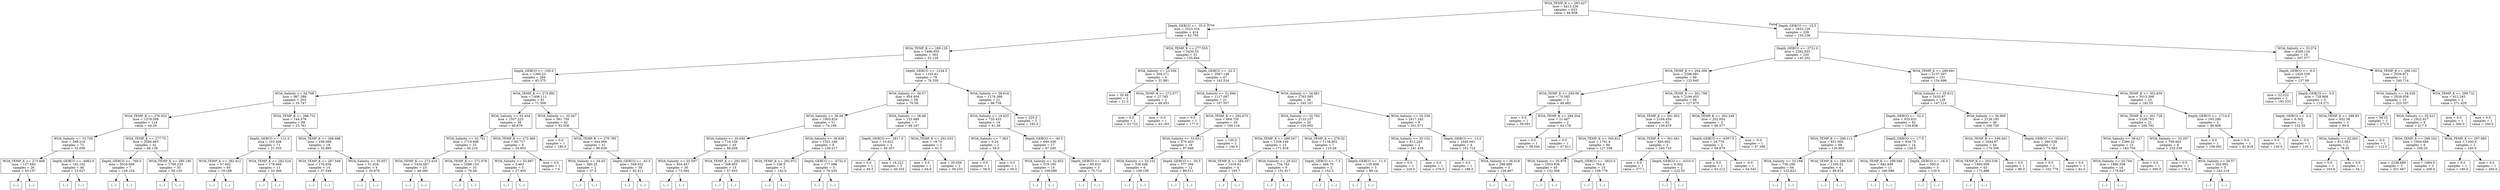 digraph Tree {
node [shape=box] ;
0 [label="WOA_TEMP_K <= 293.427\nmse = 4415.236\nsamples = 653\nvalue = 94.958"] ;
1 [label="Depth_GEBCO <= -35.0\nmse = 2523.334\nsamples = 414\nvalue = 62.795"] ;
0 -> 1 [labeldistance=2.5, labelangle=45, headlabel="True"] ;
2 [label="WOA_TEMP_K <= 289.128\nmse = 1496.955\nsamples = 363\nvalue = 52.128"] ;
1 -> 2 ;
3 [label="Depth_GEBCO <= -100.0\nmse = 1360.23\nsamples = 284\nvalue = 45.375"] ;
2 -> 3 ;
4 [label="WOA_Salinity <= 34.768\nmse = 967.389\nsamples = 203\nvalue = 35.747"] ;
3 -> 4 ;
5 [label="WOA_TEMP_K <= 276.922\nmse = 1378.508\nsamples = 114\nvalue = 44.29"] ;
4 -> 5 ;
6 [label="WOA_Salinity <= 33.726\nmse = 288.216\nsamples = 72\nvalue = 32.056"] ;
5 -> 6 ;
7 [label="WOA_TEMP_K <= 273.466\nmse = 137.693\nsamples = 26\nvalue = 45.157"] ;
6 -> 7 ;
8 [label="(...)"] ;
7 -> 8 ;
35 [label="(...)"] ;
7 -> 35 ;
50 [label="Depth_GEBCO <= -4063.0\nmse = 192.152\nsamples = 46\nvalue = 23.027"] ;
6 -> 50 ;
51 [label="(...)"] ;
50 -> 51 ;
72 [label="(...)"] ;
50 -> 72 ;
139 [label="WOA_TEMP_K <= 277.75\nmse = 2580.865\nsamples = 42\nvalue = 66.138"] ;
5 -> 139 ;
140 [label="Depth_GEBCO <= -769.0\nmse = 5016.956\nsamples = 7\nvalue = 128.154"] ;
139 -> 140 ;
141 [label="(...)"] ;
140 -> 141 ;
148 [label="(...)"] ;
140 -> 148 ;
153 [label="WOA_TEMP_K <= 280.195\nmse = 1706.233\nsamples = 35\nvalue = 58.135"] ;
139 -> 153 ;
154 [label="(...)"] ;
153 -> 154 ;
175 [label="(...)"] ;
153 -> 175 ;
220 [label="WOA_TEMP_K <= 286.731\nmse = 144.578\nsamples = 89\nvalue = 23.761"] ;
4 -> 220 ;
221 [label="Depth_GEBCO <= -131.0\nmse = 102.408\nsamples = 71\nvalue = 21.353"] ;
220 -> 221 ;
222 [label="WOA_TEMP_K <= 282.412\nmse = 57.942\nsamples = 60\nvalue = 19.168"] ;
221 -> 222 ;
223 [label="(...)"] ;
222 -> 223 ;
232 [label="(...)"] ;
222 -> 232 ;
281 [label="WOA_TEMP_K <= 282.524\nmse = 176.669\nsamples = 11\nvalue = 33.306"] ;
221 -> 281 ;
282 [label="(...)"] ;
281 -> 282 ;
285 [label="(...)"] ;
281 -> 285 ;
300 [label="WOA_TEMP_K <= 288.688\nmse = 199.099\nsamples = 18\nvalue = 32.895"] ;
220 -> 300 ;
301 [label="WOA_TEMP_K <= 287.548\nmse = 176.656\nsamples = 14\nvalue = 37.549"] ;
300 -> 301 ;
302 [label="(...)"] ;
301 -> 302 ;
311 [label="(...)"] ;
301 -> 311 ;
320 [label="WOA_Salinity <= 35.657\nmse = 51.934\nsamples = 4\nvalue = 20.679"] ;
300 -> 320 ;
321 [label="(...)"] ;
320 -> 321 ;
324 [label="(...)"] ;
320 -> 324 ;
327 [label="WOA_TEMP_K <= 275.891\nmse = 1496.111\nsamples = 81\nvalue = 71.309"] ;
3 -> 327 ;
328 [label="WOA_Salinity <= 33.454\nmse = 1557.223\nsamples = 39\nvalue = 49.879"] ;
327 -> 328 ;
329 [label="WOA_Salinity <= 32.742\nmse = 1719.606\nsamples = 33\nvalue = 56.216"] ;
328 -> 329 ;
330 [label="WOA_TEMP_K <= 273.418\nmse = 1434.087\nsamples = 23\nvalue = 46.385"] ;
329 -> 330 ;
331 [label="(...)"] ;
330 -> 331 ;
334 [label="(...)"] ;
330 -> 334 ;
335 [label="WOA_TEMP_K <= 272.078\nmse = 1698.133\nsamples = 10\nvalue = 76.49"] ;
329 -> 335 ;
336 [label="(...)"] ;
335 -> 336 ;
339 [label="(...)"] ;
335 -> 339 ;
342 [label="WOA_TEMP_K <= 273.369\nmse = 60.717\nsamples = 6\nvalue = 24.005"] ;
328 -> 342 ;
343 [label="WOA_Salinity <= 33.667\nmse = 3.463\nsamples = 5\nvalue = 27.405"] ;
342 -> 343 ;
344 [label="(...)"] ;
343 -> 344 ;
347 [label="(...)"] ;
343 -> 347 ;
348 [label="mse = 0.0\nsamples = 1\nvalue = 7.0"] ;
342 -> 348 ;
349 [label="WOA_Salinity <= 33.347\nmse = 561.759\nsamples = 42\nvalue = 92.058"] ;
327 -> 349 ;
350 [label="mse = 0.0\nsamples = 1\nvalue = 180.0"] ;
349 -> 350 ;
351 [label="WOA_TEMP_K <= 279.795\nmse = 444.069\nsamples = 41\nvalue = 90.639"] ;
349 -> 351 ;
352 [label="WOA_Salinity <= 34.45\nmse = 380.25\nsamples = 2\nvalue = 37.5"] ;
351 -> 352 ;
353 [label="(...)"] ;
352 -> 353 ;
354 [label="(...)"] ;
352 -> 354 ;
355 [label="Depth_GEBCO <= -43.5\nmse = 348.932\nsamples = 39\nvalue = 92.411"] ;
351 -> 355 ;
356 [label="(...)"] ;
355 -> 356 ;
395 [label="(...)"] ;
355 -> 395 ;
406 [label="Depth_GEBCO <= -1234.5\nmse = 1163.61\nsamples = 79\nvalue = 78.339"] ;
2 -> 406 ;
407 [label="WOA_Salinity <= 38.07\nmse = 954.404\nsamples = 58\nvalue = 70.58"] ;
406 -> 407 ;
408 [label="WOA_Salinity <= 36.58\nmse = 1003.824\nsamples = 51\nvalue = 74.199"] ;
407 -> 408 ;
409 [label="WOA_Salinity <= 35.656\nmse = 716.159\nsamples = 45\nvalue = 68.458"] ;
408 -> 409 ;
410 [label="WOA_Salinity <= 35.597\nmse = 834.447\nsamples = 30\nvalue = 73.592"] ;
409 -> 410 ;
411 [label="(...)"] ;
410 -> 411 ;
460 [label="(...)"] ;
410 -> 460 ;
461 [label="WOA_TEMP_K <= 292.005\nmse = 308.855\nsamples = 15\nvalue = 57.933"] ;
409 -> 461 ;
462 [label="(...)"] ;
461 -> 462 ;
479 [label="(...)"] ;
461 -> 479 ;
490 [label="WOA_Salinity <= 36.639\nmse = 1331.246\nsamples = 6\nvalue = 109.217"] ;
408 -> 490 ;
491 [label="WOA_TEMP_K <= 292.972\nmse = 336.0\nsamples = 3\nvalue = 142.0"] ;
490 -> 491 ;
492 [label="(...)"] ;
491 -> 492 ;
495 [label="(...)"] ;
491 -> 495 ;
496 [label="Depth_GEBCO <= -4732.0\nmse = 177.096\nsamples = 3\nvalue = 76.435"] ;
490 -> 496 ;
497 [label="(...)"] ;
496 -> 497 ;
498 [label="(...)"] ;
496 -> 498 ;
501 [label="WOA_Salinity <= 38.48\nmse = 125.989\nsamples = 7\nvalue = 49.167"] ;
407 -> 501 ;
502 [label="Depth_GEBCO <= -2817.5\nmse = 15.622\nsamples = 4\nvalue = 40.357"] ;
501 -> 502 ;
503 [label="mse = 0.0\nsamples = 1\nvalue = 40.5"] ;
502 -> 503 ;
504 [label="mse = 18.222\nsamples = 3\nvalue = 40.333"] ;
502 -> 504 ;
505 [label="WOA_TEMP_K <= 292.033\nmse = 19.74\nsamples = 3\nvalue = 61.5"] ;
501 -> 505 ;
506 [label="mse = 0.0\nsamples = 1\nvalue = 64.9"] ;
505 -> 506 ;
507 [label="mse = 20.056\nsamples = 2\nvalue = 59.233"] ;
505 -> 507 ;
508 [label="WOA_Salinity <= 36.618\nmse = 1178.386\nsamples = 21\nvalue = 96.739"] ;
406 -> 508 ;
509 [label="WOA_Salinity <= 19.625\nmse = 735.433\nsamples = 19\nvalue = 91.39"] ;
508 -> 509 ;
510 [label="WOA_Salinity <= 7.363\nmse = 0.24\nsamples = 2\nvalue = 58.6"] ;
509 -> 510 ;
511 [label="mse = 0.0\nsamples = 1\nvalue = 58.0"] ;
510 -> 511 ;
512 [label="mse = 0.0\nsamples = 1\nvalue = 59.0"] ;
510 -> 512 ;
513 [label="Depth_GEBCO <= -40.5\nmse = 640.436\nsamples = 17\nvalue = 97.245"] ;
509 -> 513 ;
514 [label="WOA_Salinity <= 32.652\nmse = 519.195\nsamples = 14\nvalue = 106.089"] ;
513 -> 514 ;
515 [label="(...)"] ;
514 -> 515 ;
516 [label="(...)"] ;
514 -> 516 ;
537 [label="Depth_GEBCO <= -38.0\nmse = 65.633\nsamples = 3\nvalue = 70.714"] ;
513 -> 537 ;
538 [label="(...)"] ;
537 -> 538 ;
539 [label="(...)"] ;
537 -> 539 ;
542 [label="mse = 225.0\nsamples = 2\nvalue = 185.0"] ;
508 -> 542 ;
543 [label="WOA_TEMP_K <= 277.555\nmse = 3430.33\nsamples = 51\nvalue = 135.944"] ;
1 -> 543 ;
544 [label="WOA_Salinity <= 23.056\nmse = 204.271\nsamples = 4\nvalue = 31.981"] ;
543 -> 544 ;
545 [label="mse = 20.48\nsamples = 2\nvalue = 21.0"] ;
544 -> 545 ;
546 [label="WOA_TEMP_K <= 272.077\nmse = 27.765\nsamples = 2\nvalue = 48.453"] ;
544 -> 546 ;
547 [label="mse = 0.0\nsamples = 1\nvalue = 53.722"] ;
546 -> 547 ;
548 [label="mse = -0.0\nsamples = 1\nvalue = 43.183"] ;
546 -> 548 ;
549 [label="Depth_GEBCO <= -22.5\nmse = 2907.148\nsamples = 47\nvalue = 142.524"] ;
543 -> 549 ;
550 [label="WOA_Salinity <= 31.846\nmse = 1117.087\nsamples = 21\nvalue = 107.557"] ;
549 -> 550 ;
551 [label="mse = 0.0\nsamples = 1\nvalue = 177.0"] ;
550 -> 551 ;
552 [label="WOA_TEMP_K <= 292.675\nmse = 664.735\nsamples = 20\nvalue = 100.116"] ;
550 -> 552 ;
553 [label="WOA_Salinity <= 33.651\nmse = 576.403\nsamples = 18\nvalue = 97.049"] ;
552 -> 553 ;
554 [label="WOA_Salinity <= 33.152\nmse = 338.448\nsamples = 6\nvalue = 109.109"] ;
553 -> 554 ;
555 [label="(...)"] ;
554 -> 555 ;
560 [label="(...)"] ;
554 -> 560 ;
563 [label="Depth_GEBCO <= -30.5\nmse = 577.394\nsamples = 12\nvalue = 89.511"] ;
553 -> 563 ;
564 [label="(...)"] ;
563 -> 564 ;
569 [label="(...)"] ;
563 -> 569 ;
582 [label="mse = 100.0\nsamples = 2\nvalue = 140.0"] ;
552 -> 582 ;
583 [label="WOA_Salinity <= 34.881\nmse = 2763.585\nsamples = 26\nvalue = 165.107"] ;
549 -> 583 ;
584 [label="WOA_Salinity <= 32.793\nmse = 2133.237\nsamples = 20\nvalue = 150.092"] ;
583 -> 584 ;
585 [label="WOA_TEMP_K <= 289.547\nmse = 1338.149\nsamples = 13\nvalue = 171.818"] ;
584 -> 585 ;
586 [label="WOA_TEMP_K <= 284.557\nmse = 1016.61\nsamples = 4\nvalue = 195.7"] ;
585 -> 586 ;
587 [label="(...)"] ;
586 -> 587 ;
590 [label="(...)"] ;
586 -> 590 ;
591 [label="WOA_Salinity <= 29.522\nmse = 734.743\nsamples = 9\nvalue = 151.917"] ;
585 -> 591 ;
592 [label="(...)"] ;
591 -> 592 ;
595 [label="(...)"] ;
591 -> 595 ;
606 [label="WOA_TEMP_K <= 278.32\nmse = 1138.952\nsamples = 7\nvalue = 110.26"] ;
584 -> 606 ;
607 [label="Depth_GEBCO <= -7.5\nmse = 468.75\nsamples = 2\nvalue = 152.5"] ;
606 -> 607 ;
608 [label="(...)"] ;
607 -> 608 ;
609 [label="(...)"] ;
607 -> 609 ;
610 [label="Depth_GEBCO <= -11.0\nmse = 135.909\nsamples = 5\nvalue = 89.14"] ;
606 -> 610 ;
611 [label="(...)"] ;
610 -> 611 ;
614 [label="(...)"] ;
610 -> 614 ;
619 [label="WOA_Salinity <= 35.259\nmse = 2417.245\nsamples = 6\nvalue = 201.571"] ;
583 -> 619 ;
620 [label="WOA_Salinity <= 35.152\nmse = 612.245\nsamples = 2\nvalue = 241.429"] ;
619 -> 620 ;
621 [label="mse = 0.0\nsamples = 1\nvalue = 220.0"] ;
620 -> 621 ;
622 [label="mse = 0.0\nsamples = 1\nvalue = 270.0"] ;
620 -> 622 ;
623 [label="Depth_GEBCO <= -13.0\nmse = 1045.061\nsamples = 4\nvalue = 161.714"] ;
619 -> 623 ;
624 [label="mse = 0.0\nsamples = 1\nvalue = 188.0"] ;
623 -> 624 ;
625 [label="WOA_Salinity <= 36.618\nmse = 288.889\nsamples = 3\nvalue = 126.667"] ;
623 -> 625 ;
626 [label="(...)"] ;
625 -> 626 ;
629 [label="(...)"] ;
625 -> 629 ;
630 [label="Depth_GEBCO <= -15.5\nmse = 2833.128\nsamples = 239\nvalue = 150.238"] ;
0 -> 630 [labeldistance=2.5, labelangle=-45, headlabel="False"] ;
631 [label="Depth_GEBCO <= -3721.0\nmse = 2392.933\nsamples = 220\nvalue = 145.202"] ;
630 -> 631 ;
632 [label="WOA_TEMP_K <= 294.308\nmse = 2296.681\nsamples = 69\nvalue = 125.645"] ;
631 -> 632 ;
633 [label="WOA_TEMP_K <= 294.06\nmse = 70.585\nsamples = 3\nvalue = 48.482"] ;
632 -> 633 ;
634 [label="mse = 0.0\nsamples = 1\nvalue = 59.091"] ;
633 -> 634 ;
635 [label="WOA_TEMP_K <= 294.204\nmse = 21.467\nsamples = 2\nvalue = 43.178"] ;
633 -> 635 ;
636 [label="mse = 0.0\nsamples = 1\nvalue = 38.544"] ;
635 -> 636 ;
637 [label="mse = 0.0\nsamples = 1\nvalue = 47.811"] ;
635 -> 637 ;
638 [label="WOA_TEMP_K <= 301.709\nmse = 2194.453\nsamples = 66\nvalue = 127.675"] ;
632 -> 638 ;
639 [label="WOA_TEMP_K <= 301.652\nmse = 2104.459\nsamples = 63\nvalue = 130.478"] ;
638 -> 639 ;
640 [label="WOA_TEMP_K <= 300.621\nmse = 1791.4\nsamples = 60\nvalue = 127.358"] ;
639 -> 640 ;
641 [label="WOA_Salinity <= 35.979\nmse = 1953.836\nsamples = 45\nvalue = 132.506"] ;
640 -> 641 ;
642 [label="(...)"] ;
641 -> 642 ;
681 [label="(...)"] ;
641 -> 681 ;
728 [label="Depth_GEBCO <= -3923.0\nmse = 764.4\nsamples = 15\nvalue = 108.779"] ;
640 -> 728 ;
729 [label="(...)"] ;
728 -> 729 ;
754 [label="(...)"] ;
728 -> 754 ;
755 [label="WOA_TEMP_K <= 301.661\nmse = 665.602\nsamples = 3\nvalue = 240.733"] ;
639 -> 755 ;
756 [label="mse = 0.0\nsamples = 1\nvalue = 277.1"] ;
755 -> 756 ;
757 [label="Depth_GEBCO <= -4310.0\nmse = 6.502\nsamples = 2\nvalue = 222.55"] ;
755 -> 757 ;
758 [label="(...)"] ;
757 -> 758 ;
759 [label="(...)"] ;
757 -> 759 ;
760 [label="WOA_TEMP_K <= 302.248\nmse = 252.054\nsamples = 3\nvalue = 66.577"] ;
638 -> 760 ;
761 [label="Depth_GEBCO <= -4597.5\nmse = 18.779\nsamples = 2\nvalue = 58.879"] ;
760 -> 761 ;
762 [label="mse = 0.0\nsamples = 1\nvalue = 63.212"] ;
761 -> 762 ;
763 [label="mse = -0.0\nsamples = 1\nvalue = 54.545"] ;
761 -> 763 ;
764 [label="mse = -0.0\nsamples = 1\nvalue = 97.368"] ;
760 -> 764 ;
765 [label="WOA_TEMP_K <= 299.691\nmse = 2157.007\nsamples = 151\nvalue = 154.898"] ;
631 -> 765 ;
766 [label="WOA_Salinity <= 35.615\nmse = 1633.87\nsamples = 128\nvalue = 147.214"] ;
765 -> 766 ;
767 [label="Depth_GEBCO <= -32.5\nmse = 925.631\nsamples = 82\nvalue = 134.836"] ;
766 -> 767 ;
768 [label="WOA_TEMP_K <= 299.112\nmse = 831.005\nsamples = 68\nvalue = 130.903"] ;
767 -> 768 ;
769 [label="WOA_Salinity <= 33.168\nmse = 736.206\nsamples = 64\nvalue = 132.623"] ;
768 -> 769 ;
770 [label="(...)"] ;
769 -> 770 ;
781 [label="(...)"] ;
769 -> 781 ;
874 [label="WOA_TEMP_K <= 299.535\nmse = 1330.52\nsamples = 4\nvalue = 89.616"] ;
768 -> 874 ;
875 [label="(...)"] ;
874 -> 875 ;
878 [label="(...)"] ;
874 -> 878 ;
881 [label="Depth_GEBCO <= -17.5\nmse = 934.75\nsamples = 14\nvalue = 154.5"] ;
767 -> 881 ;
882 [label="WOA_TEMP_K <= 299.046\nmse = 684.948\nsamples = 11\nvalue = 160.588"] ;
881 -> 882 ;
883 [label="(...)"] ;
882 -> 883 ;
894 [label="(...)"] ;
882 -> 894 ;
897 [label="Depth_GEBCO <= -16.5\nmse = 950.0\nsamples = 3\nvalue = 120.0"] ;
881 -> 897 ;
898 [label="(...)"] ;
897 -> 898 ;
899 [label="(...)"] ;
897 -> 899 ;
900 [label="WOA_Salinity <= 36.909\nmse = 2128.195\nsamples = 46\nvalue = 166.759"] ;
766 -> 900 ;
901 [label="WOA_TEMP_K <= 299.301\nmse = 1844.87\nsamples = 44\nvalue = 170.506"] ;
900 -> 901 ;
902 [label="WOA_TEMP_K <= 293.536\nmse = 1690.009\nsamples = 43\nvalue = 172.886"] ;
901 -> 902 ;
903 [label="(...)"] ;
902 -> 903 ;
904 [label="(...)"] ;
902 -> 904 ;
949 [label="mse = 0.0\nsamples = 1\nvalue = 86.0"] ;
901 -> 949 ;
950 [label="Depth_GEBCO <= -3034.0\nmse = 369.538\nsamples = 2\nvalue = 75.593"] ;
900 -> 950 ;
951 [label="mse = 0.0\nsamples = 1\nvalue = 102.779"] ;
950 -> 951 ;
952 [label="mse = 0.0\nsamples = 1\nvalue = 62.0"] ;
950 -> 952 ;
953 [label="WOA_TEMP_K <= 302.639\nmse = 3013.398\nsamples = 23\nvalue = 192.55"] ;
765 -> 953 ;
954 [label="WOA_TEMP_K <= 301.728\nmse = 2338.763\nsamples = 21\nvalue = 200.792"] ;
953 -> 954 ;
955 [label="WOA_Salinity <= 36.427\nmse = 2390.22\nsamples = 15\nvalue = 183.704"] ;
954 -> 955 ;
956 [label="WOA_Salinity <= 35.764\nmse = 1880.538\nsamples = 14\nvalue = 178.647"] ;
955 -> 956 ;
957 [label="(...)"] ;
956 -> 957 ;
964 [label="(...)"] ;
956 -> 964 ;
971 [label="mse = 0.0\nsamples = 1\nvalue = 300.0"] ;
955 -> 971 ;
972 [label="WOA_Salinity <= 33.207\nmse = 709.463\nsamples = 6\nvalue = 232.339"] ;
954 -> 972 ;
973 [label="mse = 0.0\nsamples = 1\nvalue = 178.0"] ;
972 -> 973 ;
974 [label="WOA_Salinity <= 34.57\nmse = 203.992\nsamples = 5\nvalue = 242.219"] ;
972 -> 974 ;
975 [label="(...)"] ;
974 -> 975 ;
980 [label="(...)"] ;
974 -> 980 ;
983 [label="Depth_GEBCO <= -1714.5\nmse = 165.289\nsamples = 2\nvalue = 90.909"] ;
953 -> 983 ;
984 [label="mse = 0.0\nsamples = 1\nvalue = 109.091"] ;
983 -> 984 ;
985 [label="mse = 0.0\nsamples = 1\nvalue = 81.818"] ;
983 -> 985 ;
986 [label="WOA_Salinity <= 33.374\nmse = 4269.124\nsamples = 19\nvalue = 207.577"] ;
630 -> 986 ;
987 [label="Depth_GEBCO <= -9.0\nmse = 1829.539\nsamples = 7\nvalue = 137.99"] ;
986 -> 987 ;
988 [label="mse = 22.222\nsamples = 2\nvalue = 193.333"] ;
987 -> 988 ;
989 [label="Depth_GEBCO <= -3.5\nmse = 728.868\nsamples = 5\nvalue = 114.271"] ;
987 -> 989 ;
990 [label="Depth_GEBCO <= -5.5\nmse = 6.502\nsamples = 2\nvalue = 132.55"] ;
989 -> 990 ;
991 [label="mse = 0.0\nsamples = 1\nvalue = 130.0"] ;
990 -> 991 ;
992 [label="mse = -0.0\nsamples = 1\nvalue = 135.1"] ;
990 -> 992 ;
993 [label="WOA_TEMP_K <= 299.83\nmse = 652.58\nsamples = 3\nvalue = 89.9"] ;
989 -> 993 ;
994 [label="WOA_Salinity <= 32.263\nmse = 612.563\nsamples = 2\nvalue = 78.85"] ;
993 -> 994 ;
995 [label="mse = 0.0\nsamples = 1\nvalue = 103.6"] ;
994 -> 995 ;
996 [label="mse = 0.0\nsamples = 1\nvalue = 54.1"] ;
994 -> 996 ;
997 [label="mse = -0.0\nsamples = 1\nvalue = 112.0"] ;
993 -> 997 ;
998 [label="WOA_TEMP_K <= 299.102\nmse = 2026.871\nsamples = 12\nvalue = 240.714"] ;
986 -> 998 ;
999 [label="WOA_Salinity <= 34.028\nmse = 2026.658\nsamples = 10\nvalue = 225.357"] ;
998 -> 999 ;
1000 [label="mse = 56.25\nsamples = 2\nvalue = 272.5"] ;
999 -> 1000 ;
1001 [label="WOA_Salinity <= 35.521\nmse = 1922.917\nsamples = 8\nvalue = 217.5"] ;
999 -> 1001 ;
1002 [label="WOA_TEMP_K <= 298.162\nmse = 1904.688\nsamples = 6\nvalue = 206.25"] ;
1001 -> 1002 ;
1003 [label="mse = 2238.889\nsamples = 3\nvalue = 201.667"] ;
1002 -> 1003 ;
1004 [label="mse = 1684.0\nsamples = 3\nvalue = 209.0"] ;
1002 -> 1004 ;
1005 [label="WOA_TEMP_K <= 297.695\nmse = 1200.0\nsamples = 2\nvalue = 240.0"] ;
1001 -> 1005 ;
1006 [label="mse = 0.0\nsamples = 1\nvalue = 180.0"] ;
1005 -> 1006 ;
1007 [label="mse = 0.0\nsamples = 1\nvalue = 260.0"] ;
1005 -> 1007 ;
1008 [label="WOA_TEMP_K <= 299.731\nmse = 612.245\nsamples = 2\nvalue = 271.429"] ;
998 -> 1008 ;
1009 [label="mse = 0.0\nsamples = 1\nvalue = 300.0"] ;
1008 -> 1009 ;
1010 [label="mse = 0.0\nsamples = 1\nvalue = 250.0"] ;
1008 -> 1010 ;
}